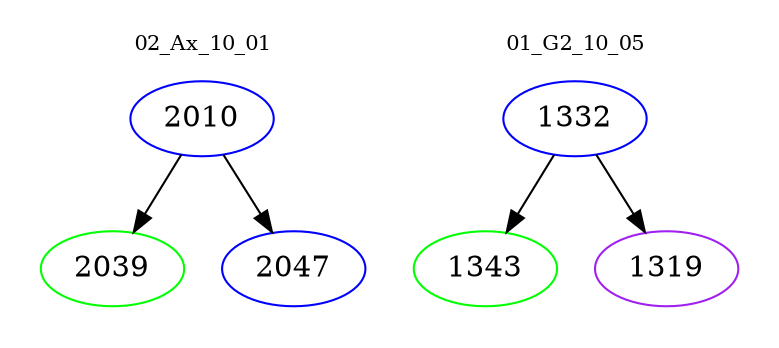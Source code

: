 digraph{
subgraph cluster_0 {
color = white
label = "02_Ax_10_01";
fontsize=10;
T0_2010 [label="2010", color="blue"]
T0_2010 -> T0_2039 [color="black"]
T0_2039 [label="2039", color="green"]
T0_2010 -> T0_2047 [color="black"]
T0_2047 [label="2047", color="blue"]
}
subgraph cluster_1 {
color = white
label = "01_G2_10_05";
fontsize=10;
T1_1332 [label="1332", color="blue"]
T1_1332 -> T1_1343 [color="black"]
T1_1343 [label="1343", color="green"]
T1_1332 -> T1_1319 [color="black"]
T1_1319 [label="1319", color="purple"]
}
}
